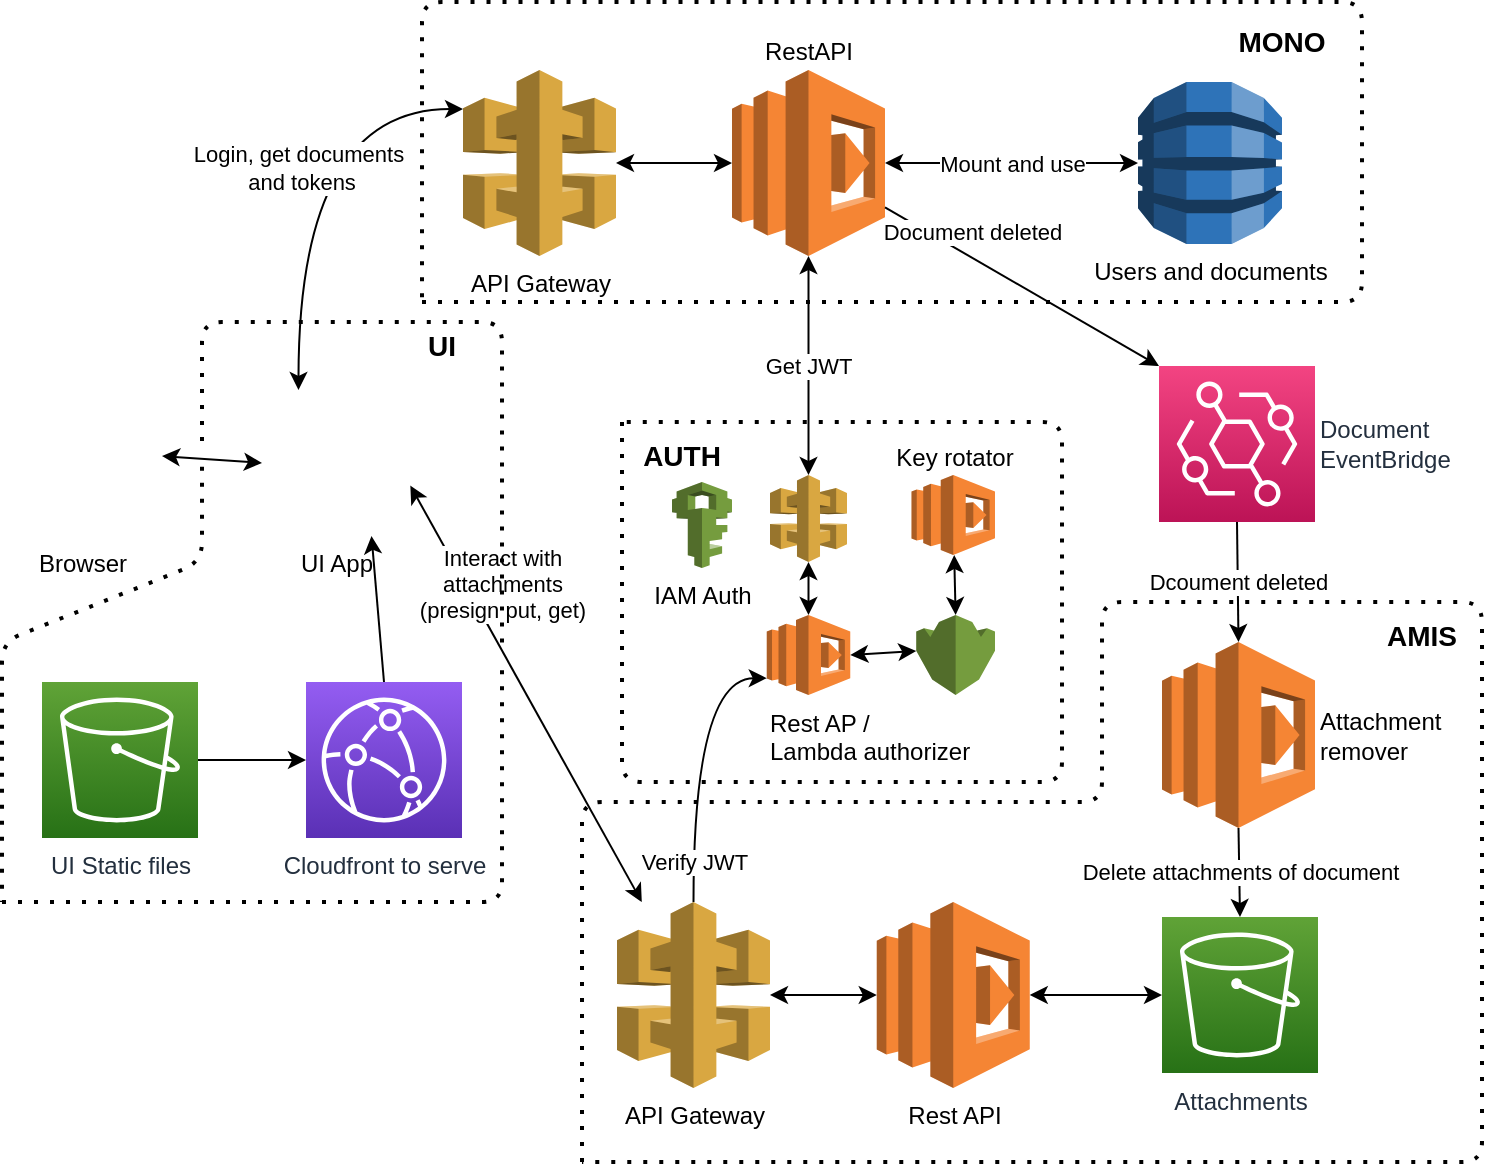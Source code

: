 <mxfile version="14.1.8" type="device"><diagram id="4nD24kyhNnZfybOpgB32" name="Page-1"><mxGraphModel dx="786" dy="1399" grid="1" gridSize="10" guides="1" tooltips="1" connect="1" arrows="1" fold="1" page="1" pageScale="1" pageWidth="1169" pageHeight="827" math="0" shadow="0"><root><mxCell id="0"/><mxCell id="1" parent="0"/><mxCell id="bThmeE2XEwV2gDHUvzQi-26" value="Mount and use" style="edgeStyle=none;rounded=0;orthogonalLoop=1;jettySize=auto;html=1;startArrow=classic;startFill=1;exitX=1;exitY=0.5;exitDx=0;exitDy=0;exitPerimeter=0;entryX=0;entryY=0.5;entryDx=0;entryDy=0;entryPerimeter=0;" parent="1" source="bThmeE2XEwV2gDHUvzQi-2" target="bThmeE2XEwV2gDHUvzQi-29" edge="1"><mxGeometry relative="1" as="geometry"><mxPoint x="550" y="191.5" as="targetPoint"/></mxGeometry></mxCell><mxCell id="bThmeE2XEwV2gDHUvzQi-47" value="Get JWT" style="rounded=0;orthogonalLoop=1;jettySize=auto;html=1;startArrow=classic;startFill=1;" parent="1" source="bThmeE2XEwV2gDHUvzQi-2" target="bThmeE2XEwV2gDHUvzQi-55" edge="1"><mxGeometry relative="1" as="geometry"/></mxCell><mxCell id="bThmeE2XEwV2gDHUvzQi-2" value="RestAPI" style="outlineConnect=0;dashed=0;verticalLabelPosition=top;verticalAlign=bottom;align=center;html=1;shape=mxgraph.aws3.lambda;fillColor=#F58534;gradientColor=none;labelPosition=center;" parent="1" vertex="1"><mxGeometry x="375" y="14" width="76.5" height="93" as="geometry"/></mxCell><mxCell id="bThmeE2XEwV2gDHUvzQi-4" style="rounded=0;orthogonalLoop=1;jettySize=auto;html=1;entryX=0;entryY=0.5;entryDx=0;entryDy=0;entryPerimeter=0;startArrow=classic;startFill=1;" parent="1" source="bThmeE2XEwV2gDHUvzQi-3" target="bThmeE2XEwV2gDHUvzQi-2" edge="1"><mxGeometry relative="1" as="geometry"/></mxCell><mxCell id="bThmeE2XEwV2gDHUvzQi-7" style="edgeStyle=none;rounded=0;orthogonalLoop=1;jettySize=auto;html=1;entryX=1;entryY=0.5;entryDx=0;entryDy=0;startArrow=classic;startFill=1;exitX=0;exitY=0.5;exitDx=0;exitDy=0;" parent="1" source="bThmeE2XEwV2gDHUvzQi-37" target="bThmeE2XEwV2gDHUvzQi-36" edge="1"><mxGeometry relative="1" as="geometry"/></mxCell><mxCell id="bThmeE2XEwV2gDHUvzQi-3" value="API Gateway" style="outlineConnect=0;dashed=0;verticalLabelPosition=bottom;verticalAlign=top;align=center;html=1;shape=mxgraph.aws3.api_gateway;fillColor=#D9A741;gradientColor=none;" parent="1" vertex="1"><mxGeometry x="240.5" y="14" width="76.5" height="93" as="geometry"/></mxCell><mxCell id="bThmeE2XEwV2gDHUvzQi-19" value="Attachments" style="points=[[0,0,0],[0.25,0,0],[0.5,0,0],[0.75,0,0],[1,0,0],[0,1,0],[0.25,1,0],[0.5,1,0],[0.75,1,0],[1,1,0],[0,0.25,0],[0,0.5,0],[0,0.75,0],[1,0.25,0],[1,0.5,0],[1,0.75,0]];outlineConnect=0;fontColor=#232F3E;gradientColor=#60A337;gradientDirection=north;fillColor=#277116;strokeColor=#ffffff;dashed=0;verticalLabelPosition=bottom;verticalAlign=top;align=center;html=1;fontSize=12;fontStyle=0;aspect=fixed;shape=mxgraph.aws4.resourceIcon;resIcon=mxgraph.aws4.s3;" parent="1" vertex="1"><mxGeometry x="590" y="437.5" width="78" height="78" as="geometry"/></mxCell><mxCell id="bThmeE2XEwV2gDHUvzQi-29" value="Users and documents" style="outlineConnect=0;dashed=0;verticalLabelPosition=bottom;verticalAlign=top;align=center;html=1;shape=mxgraph.aws3.dynamo_db;fillColor=#2E73B8;gradientColor=none;" parent="1" vertex="1"><mxGeometry x="578" y="20" width="72" height="81" as="geometry"/></mxCell><mxCell id="bThmeE2XEwV2gDHUvzQi-32" value="Cloudfront to serve" style="points=[[0,0,0],[0.25,0,0],[0.5,0,0],[0.75,0,0],[1,0,0],[0,1,0],[0.25,1,0],[0.5,1,0],[0.75,1,0],[1,1,0],[0,0.25,0],[0,0.5,0],[0,0.75,0],[1,0.25,0],[1,0.5,0],[1,0.75,0]];outlineConnect=0;fontColor=#232F3E;gradientColor=#945DF2;gradientDirection=north;fillColor=#5A30B5;strokeColor=#ffffff;dashed=0;verticalLabelPosition=bottom;verticalAlign=top;align=center;html=1;fontSize=12;fontStyle=0;aspect=fixed;shape=mxgraph.aws4.resourceIcon;resIcon=mxgraph.aws4.cloudfront;" parent="1" vertex="1"><mxGeometry x="162" y="320" width="78" height="78" as="geometry"/></mxCell><mxCell id="bThmeE2XEwV2gDHUvzQi-33" value="UI Static files" style="points=[[0,0,0],[0.25,0,0],[0.5,0,0],[0.75,0,0],[1,0,0],[0,1,0],[0.25,1,0],[0.5,1,0],[0.75,1,0],[1,1,0],[0,0.25,0],[0,0.5,0],[0,0.75,0],[1,0.25,0],[1,0.5,0],[1,0.75,0]];outlineConnect=0;fontColor=#232F3E;gradientColor=#60A337;gradientDirection=north;fillColor=#277116;strokeColor=#ffffff;dashed=0;verticalLabelPosition=bottom;verticalAlign=top;align=center;html=1;fontSize=12;fontStyle=0;aspect=fixed;shape=mxgraph.aws4.resourceIcon;resIcon=mxgraph.aws4.s3;" parent="1" vertex="1"><mxGeometry x="30" y="320" width="78" height="78" as="geometry"/></mxCell><mxCell id="bThmeE2XEwV2gDHUvzQi-36" value="Browser" style="shape=image;html=1;verticalAlign=top;verticalLabelPosition=bottom;labelBackgroundColor=#ffffff;imageAspect=0;aspect=fixed;image=https://cdn1.iconfinder.com/data/icons/all_google_icons_symbols_by_carlosjj-du/128/chromium.png;align=center;" parent="1" vertex="1"><mxGeometry x="10" y="167" width="80" height="80" as="geometry"/></mxCell><mxCell id="bThmeE2XEwV2gDHUvzQi-37" value="UI App" style="shape=image;html=1;verticalAlign=top;verticalLabelPosition=bottom;labelBackgroundColor=#ffffff;imageAspect=0;aspect=fixed;image=https://cdn4.iconfinder.com/data/icons/logos-and-brands/512/367_Vuejs_logo-128.png;align=center;" parent="1" vertex="1"><mxGeometry x="140" y="174" width="73" height="73" as="geometry"/></mxCell><mxCell id="bThmeE2XEwV2gDHUvzQi-38" value="Login, get documents&lt;br&gt;&amp;nbsp;and&amp;nbsp;tokens" style="rounded=0;orthogonalLoop=1;jettySize=auto;html=1;edgeStyle=orthogonalEdgeStyle;curved=1;exitX=0.25;exitY=0;exitDx=0;exitDy=0;entryX=0;entryY=0.21;entryDx=0;entryDy=0;entryPerimeter=0;startArrow=classic;startFill=1;" parent="1" source="bThmeE2XEwV2gDHUvzQi-37" target="bThmeE2XEwV2gDHUvzQi-3" edge="1"><mxGeometry relative="1" as="geometry"><mxPoint x="120" y="126.08" as="sourcePoint"/><mxPoint x="178.5" y="126.08" as="targetPoint"/></mxGeometry></mxCell><mxCell id="bThmeE2XEwV2gDHUvzQi-39" style="rounded=0;orthogonalLoop=1;jettySize=auto;html=1;entryX=0.75;entryY=1;entryDx=0;entryDy=0;exitX=0.5;exitY=0;exitDx=0;exitDy=0;exitPerimeter=0;" parent="1" source="bThmeE2XEwV2gDHUvzQi-32" target="bThmeE2XEwV2gDHUvzQi-37" edge="1"><mxGeometry relative="1" as="geometry"><mxPoint x="240" y="270" as="sourcePoint"/><mxPoint x="298.5" y="270" as="targetPoint"/></mxGeometry></mxCell><mxCell id="bThmeE2XEwV2gDHUvzQi-40" style="rounded=0;orthogonalLoop=1;jettySize=auto;html=1;entryX=0;entryY=0.5;entryDx=0;entryDy=0;exitX=1;exitY=0.5;exitDx=0;exitDy=0;exitPerimeter=0;entryPerimeter=0;" parent="1" source="bThmeE2XEwV2gDHUvzQi-33" target="bThmeE2XEwV2gDHUvzQi-32" edge="1"><mxGeometry relative="1" as="geometry"><mxPoint x="211.0" y="330" as="sourcePoint"/><mxPoint x="184.75" y="253.5" as="targetPoint"/></mxGeometry></mxCell><mxCell id="bThmeE2XEwV2gDHUvzQi-41" value="API Gateway" style="outlineConnect=0;dashed=0;verticalLabelPosition=bottom;verticalAlign=top;align=center;html=1;shape=mxgraph.aws3.api_gateway;fillColor=#D9A741;gradientColor=none;" parent="1" vertex="1"><mxGeometry x="317.5" y="430" width="76.5" height="93" as="geometry"/></mxCell><mxCell id="bThmeE2XEwV2gDHUvzQi-42" value="Rest API" style="outlineConnect=0;dashed=0;verticalLabelPosition=bottom;verticalAlign=top;align=center;html=1;shape=mxgraph.aws3.lambda;fillColor=#F58534;gradientColor=none;labelPosition=center;" parent="1" vertex="1"><mxGeometry x="447.38" y="430" width="76.5" height="93" as="geometry"/></mxCell><mxCell id="bThmeE2XEwV2gDHUvzQi-44" value="Rest AP / &lt;br&gt;Lambda authorizer" style="outlineConnect=0;dashed=0;verticalLabelPosition=bottom;verticalAlign=top;align=left;html=1;shape=mxgraph.aws3.lambda;fillColor=#F58534;gradientColor=none;labelPosition=center;" parent="1" vertex="1"><mxGeometry x="392.38" y="286.5" width="41.75" height="40" as="geometry"/></mxCell><mxCell id="bThmeE2XEwV2gDHUvzQi-45" value="Attachment&lt;br&gt;remover" style="outlineConnect=0;dashed=0;verticalLabelPosition=middle;verticalAlign=middle;align=left;html=1;shape=mxgraph.aws3.lambda;fillColor=#F58534;gradientColor=none;labelPosition=right;" parent="1" vertex="1"><mxGeometry x="590" y="300" width="76.5" height="93" as="geometry"/></mxCell><mxCell id="bThmeE2XEwV2gDHUvzQi-48" value="Interact with &lt;br&gt;attachments&lt;br&gt;(presign put, get)" style="rounded=0;orthogonalLoop=1;jettySize=auto;html=1;startArrow=classic;startFill=1;exitX=1.016;exitY=0.655;exitDx=0;exitDy=0;exitPerimeter=0;" parent="1" source="bThmeE2XEwV2gDHUvzQi-37" target="bThmeE2XEwV2gDHUvzQi-41" edge="1"><mxGeometry x="-0.459" y="17" relative="1" as="geometry"><mxPoint x="423.25" y="183" as="sourcePoint"/><mxPoint x="423.25" y="230" as="targetPoint"/><mxPoint y="1" as="offset"/></mxGeometry></mxCell><mxCell id="bThmeE2XEwV2gDHUvzQi-50" value="Verify JWT" style="rounded=0;orthogonalLoop=1;jettySize=auto;html=1;startArrow=classic;startFill=1;exitX=0;exitY=0.79;exitDx=0;exitDy=0;exitPerimeter=0;edgeStyle=orthogonalEdgeStyle;curved=1;endArrow=none;endFill=0;" parent="1" source="bThmeE2XEwV2gDHUvzQi-44" target="bThmeE2XEwV2gDHUvzQi-41" edge="1"><mxGeometry x="0.737" relative="1" as="geometry"><mxPoint x="204.168" y="228.315" as="sourcePoint"/><mxPoint x="311.518" y="370" as="targetPoint"/><mxPoint as="offset"/></mxGeometry></mxCell><mxCell id="bThmeE2XEwV2gDHUvzQi-51" style="rounded=0;orthogonalLoop=1;jettySize=auto;html=1;entryX=0;entryY=0.5;entryDx=0;entryDy=0;entryPerimeter=0;startArrow=classic;startFill=1;" parent="1" source="bThmeE2XEwV2gDHUvzQi-41" target="bThmeE2XEwV2gDHUvzQi-42" edge="1"><mxGeometry relative="1" as="geometry"><mxPoint x="326.5" y="136.5" as="sourcePoint"/><mxPoint x="385" y="136.5" as="targetPoint"/></mxGeometry></mxCell><mxCell id="bThmeE2XEwV2gDHUvzQi-52" style="rounded=0;orthogonalLoop=1;jettySize=auto;html=1;entryX=0;entryY=0.5;entryDx=0;entryDy=0;entryPerimeter=0;startArrow=classic;startFill=1;exitX=1;exitY=0.5;exitDx=0;exitDy=0;exitPerimeter=0;" parent="1" source="bThmeE2XEwV2gDHUvzQi-42" target="bThmeE2XEwV2gDHUvzQi-19" edge="1"><mxGeometry relative="1" as="geometry"><mxPoint x="530" y="422" as="sourcePoint"/><mxPoint x="600" y="433.97" as="targetPoint"/></mxGeometry></mxCell><mxCell id="bThmeE2XEwV2gDHUvzQi-54" value="IAM Auth" style="outlineConnect=0;dashed=0;verticalLabelPosition=bottom;verticalAlign=top;align=center;html=1;shape=mxgraph.aws3.iam;fillColor=#759C3E;gradientColor=none;" parent="1" vertex="1"><mxGeometry x="345" y="220" width="30" height="43" as="geometry"/></mxCell><mxCell id="bThmeE2XEwV2gDHUvzQi-55" value="" style="outlineConnect=0;dashed=0;verticalLabelPosition=bottom;verticalAlign=top;align=center;html=1;shape=mxgraph.aws3.api_gateway;fillColor=#D9A741;gradientColor=none;" parent="1" vertex="1"><mxGeometry x="394" y="216.5" width="38.5" height="43.5" as="geometry"/></mxCell><mxCell id="bThmeE2XEwV2gDHUvzQi-64" style="rounded=0;orthogonalLoop=1;jettySize=auto;html=1;startArrow=classic;startFill=1;exitX=0.5;exitY=1;exitDx=0;exitDy=0;exitPerimeter=0;" parent="1" source="bThmeE2XEwV2gDHUvzQi-55" target="bThmeE2XEwV2gDHUvzQi-44" edge="1"><mxGeometry relative="1" as="geometry"><mxPoint x="326.5" y="127.012" as="sourcePoint"/><mxPoint x="385" y="112.5" as="targetPoint"/></mxGeometry></mxCell><mxCell id="bThmeE2XEwV2gDHUvzQi-66" value="Document deleted" style="rounded=0;orthogonalLoop=1;jettySize=auto;html=1;startArrow=classic;startFill=1;endArrow=none;endFill=0;exitX=0;exitY=0;exitDx=0;exitDy=0;exitPerimeter=0;" parent="1" target="bThmeE2XEwV2gDHUvzQi-2" edge="1" source="LDao-yfN2T0sZnaLh0W3-1"><mxGeometry x="0.462" y="-12" relative="1" as="geometry"><mxPoint x="570" y="170" as="sourcePoint"/><mxPoint x="500" y="167" as="targetPoint"/><mxPoint y="1" as="offset"/></mxGeometry></mxCell><mxCell id="bThmeE2XEwV2gDHUvzQi-67" value="Dcoument deleted" style="rounded=0;orthogonalLoop=1;jettySize=auto;html=1;startArrow=classic;startFill=1;endArrow=none;endFill=0;exitX=0.5;exitY=0;exitDx=0;exitDy=0;exitPerimeter=0;entryX=0.5;entryY=1;entryDx=0;entryDy=0;entryPerimeter=0;" parent="1" source="bThmeE2XEwV2gDHUvzQi-45" edge="1" target="LDao-yfN2T0sZnaLh0W3-1"><mxGeometry relative="1" as="geometry"><mxPoint x="584.5" y="222.256" as="sourcePoint"/><mxPoint x="609" y="218" as="targetPoint"/></mxGeometry></mxCell><mxCell id="bThmeE2XEwV2gDHUvzQi-68" value="Delete attachments of document" style="rounded=0;orthogonalLoop=1;jettySize=auto;html=1;startArrow=classic;startFill=1;endArrow=none;endFill=0;exitX=0.5;exitY=0;exitDx=0;exitDy=0;exitPerimeter=0;entryX=0.5;entryY=1;entryDx=0;entryDy=0;entryPerimeter=0;" parent="1" source="bThmeE2XEwV2gDHUvzQi-19" target="bThmeE2XEwV2gDHUvzQi-45" edge="1"><mxGeometry relative="1" as="geometry"><mxPoint x="619.75" y="270" as="sourcePoint"/><mxPoint x="619" y="228" as="targetPoint"/></mxGeometry></mxCell><mxCell id="bThmeE2XEwV2gDHUvzQi-71" value="Key rotator" style="outlineConnect=0;dashed=0;verticalLabelPosition=top;verticalAlign=bottom;align=center;html=1;shape=mxgraph.aws3.lambda;fillColor=#F58534;gradientColor=none;labelPosition=center;" parent="1" vertex="1"><mxGeometry x="464.75" y="216.5" width="41.75" height="40" as="geometry"/></mxCell><mxCell id="bThmeE2XEwV2gDHUvzQi-74" value="" style="outlineConnect=0;dashed=0;verticalLabelPosition=bottom;verticalAlign=top;align=center;html=1;shape=mxgraph.aws3.kms;fillColor=#759C3E;gradientColor=none;" parent="1" vertex="1"><mxGeometry x="467.12" y="286.5" width="39.38" height="40" as="geometry"/></mxCell><mxCell id="bThmeE2XEwV2gDHUvzQi-75" style="rounded=0;orthogonalLoop=1;jettySize=auto;html=1;startArrow=classic;startFill=1;entryX=0.5;entryY=0;entryDx=0;entryDy=0;entryPerimeter=0;" parent="1" source="bThmeE2XEwV2gDHUvzQi-71" target="bThmeE2XEwV2gDHUvzQi-74" edge="1"><mxGeometry relative="1" as="geometry"><mxPoint x="423.25" y="270" as="sourcePoint"/><mxPoint x="423.253" y="296.5" as="targetPoint"/></mxGeometry></mxCell><mxCell id="bThmeE2XEwV2gDHUvzQi-76" style="rounded=0;orthogonalLoop=1;jettySize=auto;html=1;startArrow=classic;startFill=1;exitX=1;exitY=0.5;exitDx=0;exitDy=0;exitPerimeter=0;entryX=0;entryY=0.45;entryDx=0;entryDy=0;entryPerimeter=0;" parent="1" source="bThmeE2XEwV2gDHUvzQi-44" target="bThmeE2XEwV2gDHUvzQi-74" edge="1"><mxGeometry relative="1" as="geometry"><mxPoint x="495.627" y="266.5" as="sourcePoint"/><mxPoint x="470" y="304" as="targetPoint"/></mxGeometry></mxCell><mxCell id="LDao-yfN2T0sZnaLh0W3-1" value="Document&lt;br&gt;EventBridge" style="points=[[0,0,0],[0.25,0,0],[0.5,0,0],[0.75,0,0],[1,0,0],[0,1,0],[0.25,1,0],[0.5,1,0],[0.75,1,0],[1,1,0],[0,0.25,0],[0,0.5,0],[0,0.75,0],[1,0.25,0],[1,0.5,0],[1,0.75,0]];outlineConnect=0;fontColor=#232F3E;gradientColor=#F34482;gradientDirection=north;fillColor=#BC1356;strokeColor=#ffffff;dashed=0;verticalLabelPosition=middle;verticalAlign=middle;align=left;html=1;fontSize=12;fontStyle=0;aspect=fixed;shape=mxgraph.aws4.resourceIcon;resIcon=mxgraph.aws4.eventbridge;labelPosition=right;" parent="1" vertex="1"><mxGeometry x="588.5" y="162" width="78" height="78" as="geometry"/></mxCell><mxCell id="LDao-yfN2T0sZnaLh0W3-2" value="" style="endArrow=none;dashed=1;html=1;dashPattern=1 3;strokeWidth=2;" parent="1" edge="1"><mxGeometry width="50" height="50" relative="1" as="geometry"><mxPoint x="300" y="560" as="sourcePoint"/><mxPoint x="300" y="560" as="targetPoint"/><Array as="points"><mxPoint x="300" y="380"/><mxPoint x="560" y="380"/><mxPoint x="560" y="280"/><mxPoint x="750" y="280"/><mxPoint x="750" y="560"/></Array></mxGeometry></mxCell><mxCell id="LDao-yfN2T0sZnaLh0W3-3" value="" style="endArrow=none;dashed=1;html=1;dashPattern=1 3;strokeWidth=2;rounded=1;jumpStyle=gap;" parent="1" edge="1"><mxGeometry width="50" height="50" relative="1" as="geometry"><mxPoint x="10" y="430" as="sourcePoint"/><mxPoint x="10" y="430" as="targetPoint"/><Array as="points"><mxPoint x="260" y="430"/><mxPoint x="260" y="230"/><mxPoint x="260" y="140"/><mxPoint x="200" y="140"/><mxPoint x="110" y="140"/><mxPoint x="110" y="260"/><mxPoint x="10" y="300"/></Array></mxGeometry></mxCell><mxCell id="LDao-yfN2T0sZnaLh0W3-5" value="&lt;b&gt;&lt;font style=&quot;font-size: 14px&quot;&gt;UI&lt;/font&gt;&lt;/b&gt;" style="text;html=1;strokeColor=none;fillColor=none;align=center;verticalAlign=middle;whiteSpace=wrap;rounded=0;" parent="1" vertex="1"><mxGeometry x="210" y="142" width="40" height="20" as="geometry"/></mxCell><mxCell id="BcTZ_dlRUWB026lvlH_N-2" value="" style="endArrow=none;dashed=1;html=1;dashPattern=1 3;strokeWidth=2;" edge="1" parent="1"><mxGeometry width="50" height="50" relative="1" as="geometry"><mxPoint x="220" y="130" as="sourcePoint"/><mxPoint x="220" y="130" as="targetPoint"/><Array as="points"><mxPoint x="690" y="130"/><mxPoint x="690" y="-20"/><mxPoint x="220" y="-20"/></Array></mxGeometry></mxCell><mxCell id="BcTZ_dlRUWB026lvlH_N-4" value="&lt;b&gt;&lt;font style=&quot;font-size: 14px&quot;&gt;AMIS&lt;/font&gt;&lt;/b&gt;" style="text;html=1;strokeColor=none;fillColor=none;align=center;verticalAlign=middle;whiteSpace=wrap;rounded=0;" vertex="1" parent="1"><mxGeometry x="700" y="286.5" width="40" height="20" as="geometry"/></mxCell><mxCell id="BcTZ_dlRUWB026lvlH_N-5" value="&lt;b&gt;&lt;font style=&quot;font-size: 14px&quot;&gt;MONO&lt;/font&gt;&lt;/b&gt;" style="text;html=1;strokeColor=none;fillColor=none;align=center;verticalAlign=middle;whiteSpace=wrap;rounded=0;" vertex="1" parent="1"><mxGeometry x="630" y="-10" width="40" height="20" as="geometry"/></mxCell><mxCell id="BcTZ_dlRUWB026lvlH_N-6" value="" style="endArrow=none;dashed=1;html=1;dashPattern=1 3;strokeWidth=2;" edge="1" parent="1"><mxGeometry width="50" height="50" relative="1" as="geometry"><mxPoint x="320" y="190" as="sourcePoint"/><mxPoint x="320" y="190" as="targetPoint"/><Array as="points"><mxPoint x="320" y="370"/><mxPoint x="540" y="370"/><mxPoint x="540" y="190"/></Array></mxGeometry></mxCell><mxCell id="BcTZ_dlRUWB026lvlH_N-7" value="&lt;b&gt;&lt;font style=&quot;font-size: 14px&quot;&gt;AUTH&lt;/font&gt;&lt;/b&gt;" style="text;html=1;strokeColor=none;fillColor=none;align=center;verticalAlign=middle;whiteSpace=wrap;rounded=0;" vertex="1" parent="1"><mxGeometry x="330" y="196.5" width="40" height="20" as="geometry"/></mxCell></root></mxGraphModel></diagram></mxfile>